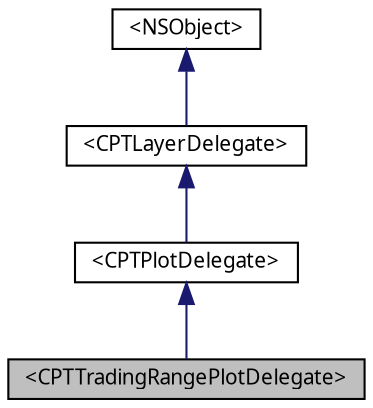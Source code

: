 digraph "&lt;CPTTradingRangePlotDelegate&gt;"
{
 // LATEX_PDF_SIZE
  bgcolor="transparent";
  edge [fontname="Lucinda Grande",fontsize="10",labelfontname="Lucinda Grande",labelfontsize="10"];
  node [fontname="Lucinda Grande",fontsize="10",shape=record];
  Node1 [label="\<CPTTradingRangePlotDelegate\>",height=0.2,width=0.4,color="black", fillcolor="grey75", style="filled", fontcolor="black",tooltip="Trading range plot delegate."];
  Node2 -> Node1 [dir="back",color="midnightblue",fontsize="10",style="solid",fontname="Lucinda Grande"];
  Node2 [label="\<CPTPlotDelegate\>",height=0.2,width=0.4,color="black",URL="$protocol_c_p_t_plot_delegate-p.html",tooltip="Plot delegate."];
  Node3 -> Node2 [dir="back",color="midnightblue",fontsize="10",style="solid",fontname="Lucinda Grande"];
  Node3 [label="\<CPTLayerDelegate\>",height=0.2,width=0.4,color="black",URL="$protocol_c_p_t_layer_delegate-p.html",tooltip="Layer delegate."];
  Node4 -> Node3 [dir="back",color="midnightblue",fontsize="10",style="solid",fontname="Lucinda Grande"];
  Node4 [label="\<NSObject\>",height=0.2,width=0.4,color="black",URL="/Users/eskroch/Projects/Core Plot/documentation/doxygen/doxygen-cocoa-touch-tags.xml$https://developer.apple.com/library/ios/.html#documentation/Cocoa/Reference/Foundation/Protocols/NSObject_Protocol/Reference/NSObject",tooltip=" "];
}
